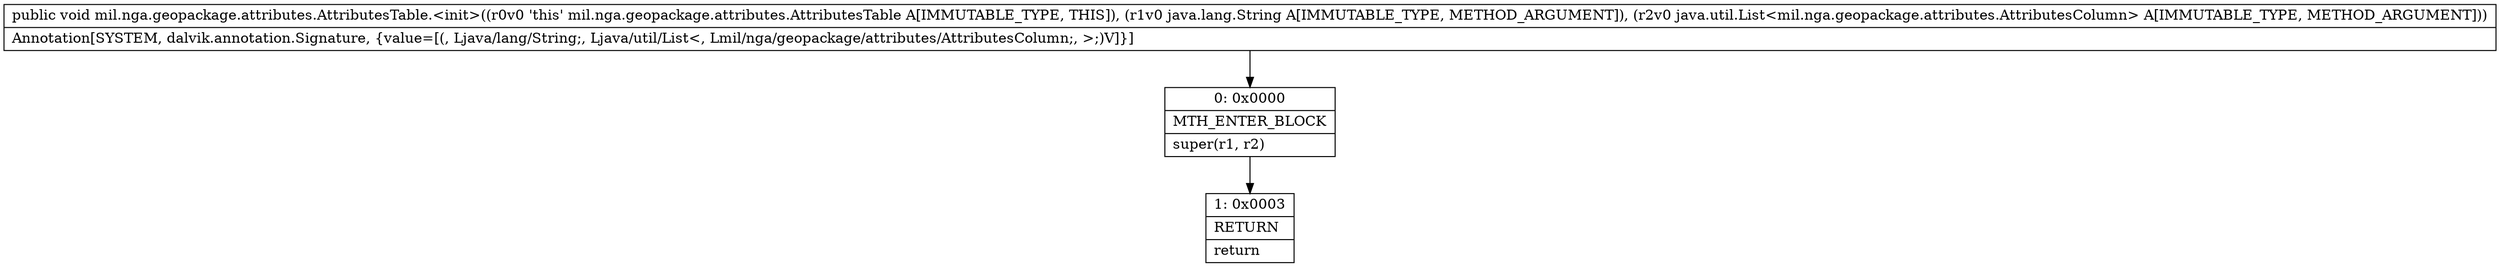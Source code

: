 digraph "CFG formil.nga.geopackage.attributes.AttributesTable.\<init\>(Ljava\/lang\/String;Ljava\/util\/List;)V" {
Node_0 [shape=record,label="{0\:\ 0x0000|MTH_ENTER_BLOCK\l|super(r1, r2)\l}"];
Node_1 [shape=record,label="{1\:\ 0x0003|RETURN\l|return\l}"];
MethodNode[shape=record,label="{public void mil.nga.geopackage.attributes.AttributesTable.\<init\>((r0v0 'this' mil.nga.geopackage.attributes.AttributesTable A[IMMUTABLE_TYPE, THIS]), (r1v0 java.lang.String A[IMMUTABLE_TYPE, METHOD_ARGUMENT]), (r2v0 java.util.List\<mil.nga.geopackage.attributes.AttributesColumn\> A[IMMUTABLE_TYPE, METHOD_ARGUMENT]))  | Annotation[SYSTEM, dalvik.annotation.Signature, \{value=[(, Ljava\/lang\/String;, Ljava\/util\/List\<, Lmil\/nga\/geopackage\/attributes\/AttributesColumn;, \>;)V]\}]\l}"];
MethodNode -> Node_0;
Node_0 -> Node_1;
}

